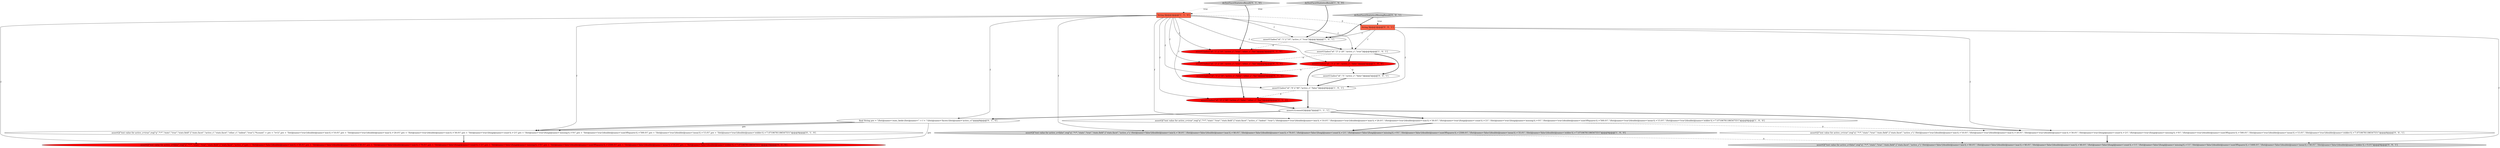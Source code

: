 digraph {
8 [style = filled, label = "doTestFacetStatisticsResult['1', '0', '0']", fillcolor = lightgray, shape = diamond image = "AAA0AAABBB1BBB"];
13 [style = filled, label = "assertQ(\"test value for active_s=true\",req(\"q\",\"*:*\",\"stats\",\"true\",\"stats.field\",f,\"stats.facet\",\"active_s\",\"stats.facet\",\"other_s\",\"indent\",\"true\"),\"*(count(\" + pre + \")=1(\",pre + \"/lst(@name='true'(/double(@name='min'((.='10.0'(\",pre + \"/lst(@name='true'(/double(@name='max'((.='20.0'(\",pre + \"/lst(@name='true'(/double(@name='sum'((.='30.0'(\",pre + \"/lst(@name='true'(/long(@name='count'((.='2'(\",pre + \"/lst(@name='true'(/long(@name='missing'((.='0'(\",pre + \"/lst(@name='true'(/double(@name='sumOfSquares'((.='500.0'(\",pre + \"/lst(@name='true'(/double(@name='mean'((.='15.0'(\",pre + \"/lst(@name='true'(/double(@name='stddev'((.='7.0710678118654755'(\")@@@9@@@['0', '1', '0']", fillcolor = white, shape = ellipse image = "AAA0AAABBB2BBB"];
18 [style = filled, label = "assertU(adoc(\"id\",\"3\",\"active_s\",\"false\"))@@@5@@@['0', '0', '1']", fillcolor = white, shape = ellipse image = "AAA0AAABBB3BBB"];
5 [style = filled, label = "assertU(adoc(\"id\",\"3\",f,\"30\",\"active_s\",\"false\"))@@@5@@@['1', '0', '0']", fillcolor = red, shape = ellipse image = "AAA1AAABBB1BBB"];
12 [style = filled, label = "assertU(adoc(\"id\",\"4\",f,\"40\",\"active_s\",\"false\",\"other_s\",\"foo\"))@@@6@@@['0', '1', '0']", fillcolor = red, shape = ellipse image = "AAA1AAABBB2BBB"];
19 [style = filled, label = "assertQ(\"test value for active_s=false\",req(\"q\",\"*:*\",\"stats\",\"true\",\"stats.field\",f,\"stats.facet\",\"active_s\"),\"//lst(@name='false'(/double(@name='min'((.='40.0'(\",\"//lst(@name='false'(/double(@name='max'((.='40.0'(\",\"//lst(@name='false'(/double(@name='sum'((.='40.0'(\",\"//lst(@name='false'(/long(@name='count'((.='1'(\",\"//lst(@name='false'(/long(@name='missing'((.='1'(\",\"//lst(@name='false'(/double(@name='sumOfSquares'((.='1600.0'(\",\"//lst(@name='false'(/double(@name='mean'((.='40.0'(\",\"//lst(@name='false'(/double(@name='stddev'((.='0.0'(\")@@@9@@@['0', '0', '1']", fillcolor = lightgray, shape = ellipse image = "AAA0AAABBB3BBB"];
9 [style = filled, label = "assertU(adoc(\"id\",\"3\",f,\"30\",\"active_s\",\"false\",\"other_s\",\"foo\"))@@@5@@@['0', '1', '0']", fillcolor = red, shape = ellipse image = "AAA1AAABBB2BBB"];
20 [style = filled, label = "assertQ(\"test value for active_s=true\",req(\"q\",\"*:*\",\"stats\",\"true\",\"stats.field\",f,\"stats.facet\",\"active_s\"),\"//lst(@name='true'(/double(@name='min'((.='10.0'(\",\"//lst(@name='true'(/double(@name='max'((.='20.0'(\",\"//lst(@name='true'(/double(@name='sum'((.='30.0'(\",\"//lst(@name='true'(/long(@name='count'((.='2'(\",\"//lst(@name='true'(/long(@name='missing'((.='0'(\",\"//lst(@name='true'(/double(@name='sumOfSquares'((.='500.0'(\",\"//lst(@name='true'(/double(@name='mean'((.='15.0'(\",\"//lst(@name='true'(/double(@name='stddev'((.='7.0710678118654755'(\")@@@8@@@['0', '0', '1']", fillcolor = white, shape = ellipse image = "AAA0AAABBB3BBB"];
1 [style = filled, label = "assertU(adoc(\"id\",\"1\",f,\"10\",\"active_s\",\"true\"))@@@3@@@['1', '0', '1']", fillcolor = white, shape = ellipse image = "AAA0AAABBB1BBB"];
6 [style = filled, label = "assertQ(\"test value for active_s=false\",req(\"q\",\"*:*\",\"stats\",\"true\",\"stats.field\",f,\"stats.facet\",\"active_s\"),\"//lst(@name='false'(/double(@name='min'((.='30.0'(\",\"//lst(@name='false'(/double(@name='max'((.='40.0'(\",\"//lst(@name='false'(/double(@name='sum'((.='70.0'(\",\"//lst(@name='false'(/long(@name='count'((.='2'(\",\"//lst(@name='false'(/long(@name='missing'((.='0'(\",\"//lst(@name='false'(/double(@name='sumOfSquares'((.='2500.0'(\",\"//lst(@name='false'(/double(@name='mean'((.='35.0'(\",\"//lst(@name='false'(/double(@name='stddev'((.='7.0710678118654755'(\")@@@9@@@['1', '0', '0']", fillcolor = lightgray, shape = ellipse image = "AAA0AAABBB1BBB"];
21 [style = filled, label = "String f@@@2@@@['0', '0', '1']", fillcolor = tomato, shape = box image = "AAA0AAABBB3BBB"];
7 [style = filled, label = "assertQ(\"test value for active_s=true\",req(\"q\",\"*:*\",\"stats\",\"true\",\"stats.field\",f,\"stats.facet\",\"active_s\",\"indent\",\"true\"),\"//lst(@name='true'(/double(@name='min'((.='10.0'(\",\"//lst(@name='true'(/double(@name='max'((.='20.0'(\",\"//lst(@name='true'(/double(@name='sum'((.='30.0'(\",\"//lst(@name='true'(/long(@name='count'((.='2'(\",\"//lst(@name='true'(/long(@name='missing'((.='0'(\",\"//lst(@name='true'(/double(@name='sumOfSquares'((.='500.0'(\",\"//lst(@name='true'(/double(@name='mean'((.='15.0'(\",\"//lst(@name='true'(/double(@name='stddev'((.='7.0710678118654755'(\")@@@8@@@['1', '0', '0']", fillcolor = white, shape = ellipse image = "AAA0AAABBB1BBB"];
0 [style = filled, label = "assertU(commit())@@@7@@@['1', '1', '1']", fillcolor = white, shape = ellipse image = "AAA0AAABBB1BBB"];
3 [style = filled, label = "assertU(adoc(\"id\",\"4\",f,\"40\",\"active_s\",\"false\"))@@@6@@@['1', '0', '1']", fillcolor = white, shape = ellipse image = "AAA0AAABBB1BBB"];
10 [style = filled, label = "assertU(adoc(\"id\",\"2\",f,\"20\",\"active_s\",\"true\",\"other_s\",\"bar\"))@@@4@@@['0', '1', '0']", fillcolor = red, shape = ellipse image = "AAA1AAABBB2BBB"];
2 [style = filled, label = "assertU(adoc(\"id\",\"2\",f,\"20\",\"active_s\",\"true\"))@@@4@@@['1', '0', '1']", fillcolor = white, shape = ellipse image = "AAA0AAABBB1BBB"];
11 [style = filled, label = "assertU(adoc(\"id\",\"1\",f,\"10\",\"active_s\",\"true\",\"other_s\",\"foo\"))@@@3@@@['0', '1', '0']", fillcolor = red, shape = ellipse image = "AAA1AAABBB2BBB"];
17 [style = filled, label = "doTestFacetStatisticsMissingResult['0', '0', '1']", fillcolor = lightgray, shape = diamond image = "AAA0AAABBB3BBB"];
14 [style = filled, label = "doTestFacetStatisticsResult['0', '1', '0']", fillcolor = lightgray, shape = diamond image = "AAA0AAABBB2BBB"];
15 [style = filled, label = "final String pre = \"//lst(@name='stats_fields'(/lst(@name='\" + f + \"'(/lst(@name='facets'(/lst(@name='active_s'(\"@@@8@@@['0', '1', '0']", fillcolor = white, shape = ellipse image = "AAA0AAABBB2BBB"];
16 [style = filled, label = "assertQ(\"test value for active_s=false\",req(\"q\",\"*:*\",\"stats\",\"true\",\"stats.field\",f,\"stats.facet\",\"active_s\"),pre + \"/lst(@name='false'(/double(@name='min'((.='30.0'(\",pre + \"/lst(@name='false'(/double(@name='max'((.='40.0'(\",pre + \"/lst(@name='false'(/double(@name='sum'((.='70.0'(\",pre + \"/lst(@name='false'(/long(@name='count'((.='2'(\",pre + \"/lst(@name='false'(/long(@name='missing'((.='0'(\",pre + \"/lst(@name='false'(/double(@name='sumOfSquares'((.='2500.0'(\",pre + \"/lst(@name='false'(/double(@name='mean'((.='35.0'(\",pre + \"/lst(@name='false'(/double(@name='stddev'((.='7.0710678118654755'(\")@@@10@@@['0', '1', '0']", fillcolor = red, shape = ellipse image = "AAA1AAABBB2BBB"];
4 [style = filled, label = "String f@@@2@@@['1', '1', '0']", fillcolor = tomato, shape = box image = "AAA0AAABBB1BBB"];
5->3 [style = bold, label=""];
21->20 [style = solid, label="f"];
18->3 [style = bold, label=""];
4->12 [style = solid, label="f"];
15->13 [style = bold, label=""];
4->6 [style = solid, label="f"];
17->1 [style = bold, label=""];
15->13 [style = solid, label="pre"];
21->1 [style = solid, label="f"];
21->19 [style = solid, label="f"];
4->10 [style = solid, label="f"];
4->2 [style = solid, label="f"];
4->16 [style = solid, label="f"];
15->16 [style = solid, label="pre"];
4->5 [style = solid, label="f"];
7->20 [style = dashed, label="0"];
4->9 [style = solid, label="f"];
4->13 [style = solid, label="f"];
2->18 [style = bold, label=""];
5->9 [style = dashed, label="0"];
4->3 [style = solid, label="f"];
4->1 [style = solid, label="f"];
21->2 [style = solid, label="f"];
4->21 [style = dashed, label="0"];
5->18 [style = dashed, label="0"];
12->0 [style = bold, label=""];
4->7 [style = solid, label="f"];
13->16 [style = bold, label=""];
4->11 [style = solid, label="f"];
0->15 [style = bold, label=""];
3->0 [style = bold, label=""];
8->4 [style = dotted, label="true"];
2->10 [style = dashed, label="0"];
0->7 [style = bold, label=""];
8->1 [style = bold, label=""];
3->12 [style = dashed, label="0"];
11->10 [style = bold, label=""];
1->11 [style = dashed, label="0"];
21->3 [style = solid, label="f"];
4->15 [style = solid, label="f"];
7->6 [style = bold, label=""];
6->19 [style = dashed, label="0"];
0->20 [style = bold, label=""];
1->2 [style = bold, label=""];
10->9 [style = bold, label=""];
9->12 [style = bold, label=""];
20->19 [style = bold, label=""];
14->4 [style = dotted, label="true"];
17->21 [style = dotted, label="true"];
14->11 [style = bold, label=""];
2->5 [style = bold, label=""];
}
